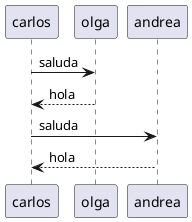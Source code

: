 @startuml diagrama2

carlos -> olga: saluda
carlos <-- olga: hola
carlos -> andrea: saluda
carlos <--- andrea: hola

@enduml